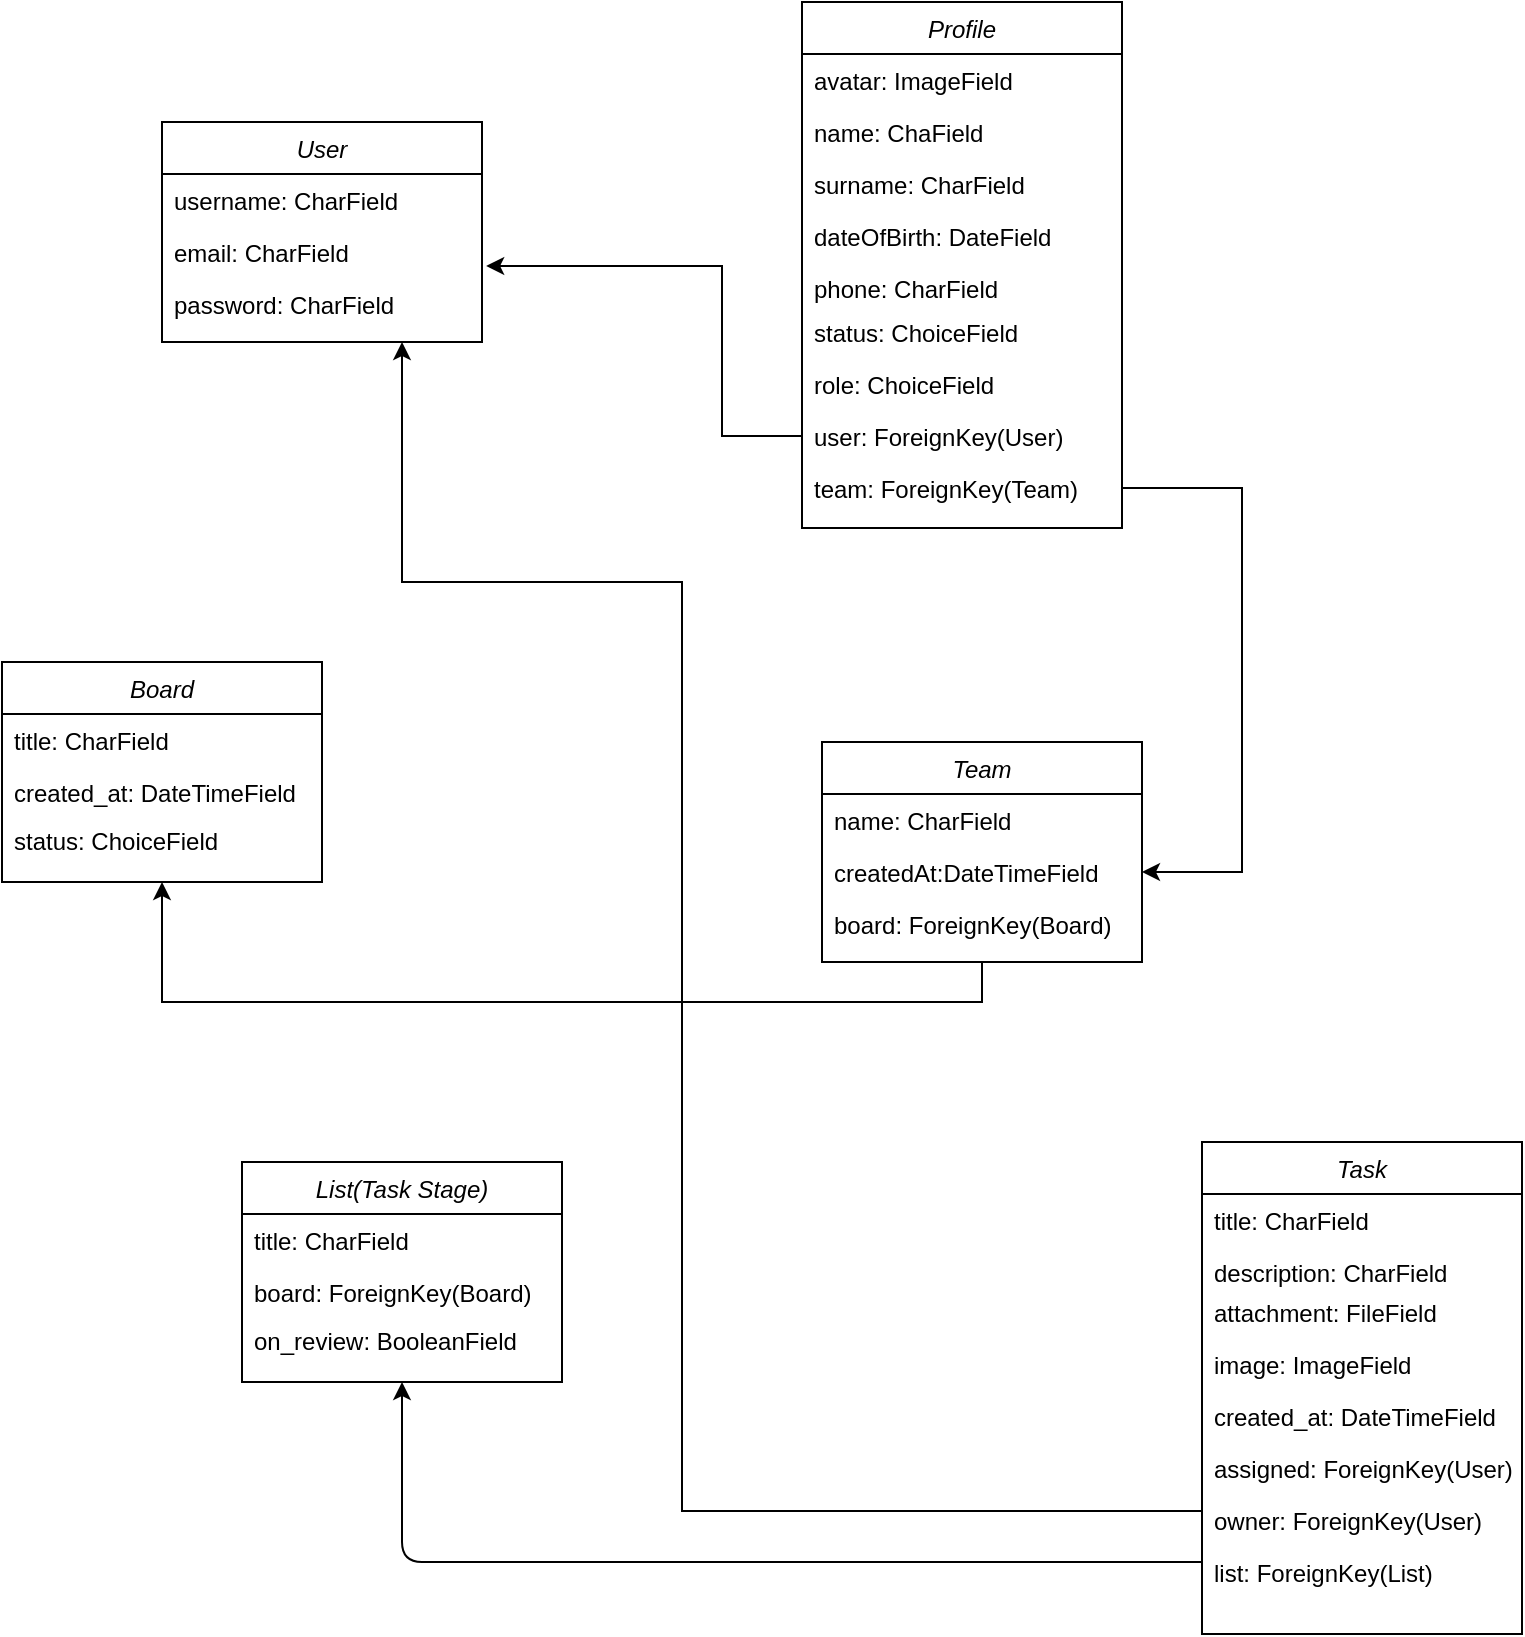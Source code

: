<mxfile version="13.0.0" type="device"><diagram id="C5RBs43oDa-KdzZeNtuy" name="Page-1"><mxGraphModel dx="1395" dy="936" grid="1" gridSize="10" guides="1" tooltips="1" connect="1" arrows="1" fold="1" page="1" pageScale="1" pageWidth="1600" pageHeight="900" math="0" shadow="0"><root><mxCell id="WIyWlLk6GJQsqaUBKTNV-0"/><mxCell id="WIyWlLk6GJQsqaUBKTNV-1" parent="WIyWlLk6GJQsqaUBKTNV-0"/><mxCell id="zkfFHV4jXpPFQw0GAbJ--0" value="User" style="swimlane;fontStyle=2;align=center;verticalAlign=top;childLayout=stackLayout;horizontal=1;startSize=26;horizontalStack=0;resizeParent=1;resizeLast=0;collapsible=1;marginBottom=0;rounded=0;shadow=0;strokeWidth=1;" parent="WIyWlLk6GJQsqaUBKTNV-1" vertex="1"><mxGeometry x="180" y="90" width="160" height="110" as="geometry"><mxRectangle x="230" y="140" width="160" height="26" as="alternateBounds"/></mxGeometry></mxCell><mxCell id="zkfFHV4jXpPFQw0GAbJ--1" value="username: CharField" style="text;align=left;verticalAlign=top;spacingLeft=4;spacingRight=4;overflow=hidden;rotatable=0;points=[[0,0.5],[1,0.5]];portConstraint=eastwest;" parent="zkfFHV4jXpPFQw0GAbJ--0" vertex="1"><mxGeometry y="26" width="160" height="26" as="geometry"/></mxCell><mxCell id="zkfFHV4jXpPFQw0GAbJ--2" value="email: CharField" style="text;align=left;verticalAlign=top;spacingLeft=4;spacingRight=4;overflow=hidden;rotatable=0;points=[[0,0.5],[1,0.5]];portConstraint=eastwest;rounded=0;shadow=0;html=0;" parent="zkfFHV4jXpPFQw0GAbJ--0" vertex="1"><mxGeometry y="52" width="160" height="26" as="geometry"/></mxCell><mxCell id="zkfFHV4jXpPFQw0GAbJ--3" value="password: CharField" style="text;align=left;verticalAlign=top;spacingLeft=4;spacingRight=4;overflow=hidden;rotatable=0;points=[[0,0.5],[1,0.5]];portConstraint=eastwest;rounded=0;shadow=0;html=0;" parent="zkfFHV4jXpPFQw0GAbJ--0" vertex="1"><mxGeometry y="78" width="160" height="26" as="geometry"/></mxCell><mxCell id="4ryL9cHtYEV1q5e05myw-6" value="status: ChoiceField" style="text;align=left;verticalAlign=top;spacingLeft=4;spacingRight=4;overflow=hidden;rotatable=0;points=[[0,0.5],[1,0.5]];portConstraint=eastwest;rounded=0;shadow=0;html=0;" vertex="1" parent="WIyWlLk6GJQsqaUBKTNV-1"><mxGeometry x="500" y="182" width="160" height="26" as="geometry"/></mxCell><mxCell id="4ryL9cHtYEV1q5e05myw-7" value="role: ChoiceField" style="text;align=left;verticalAlign=top;spacingLeft=4;spacingRight=4;overflow=hidden;rotatable=0;points=[[0,0.5],[1,0.5]];portConstraint=eastwest;rounded=0;shadow=0;html=0;" vertex="1" parent="WIyWlLk6GJQsqaUBKTNV-1"><mxGeometry x="500" y="208" width="160" height="26" as="geometry"/></mxCell><mxCell id="4ryL9cHtYEV1q5e05myw-41" style="edgeStyle=orthogonalEdgeStyle;rounded=0;orthogonalLoop=1;jettySize=auto;html=1;entryX=1.013;entryY=0.769;entryDx=0;entryDy=0;entryPerimeter=0;" edge="1" parent="WIyWlLk6GJQsqaUBKTNV-1" source="4ryL9cHtYEV1q5e05myw-8" target="zkfFHV4jXpPFQw0GAbJ--2"><mxGeometry relative="1" as="geometry"><Array as="points"><mxPoint x="460" y="247"/><mxPoint x="460" y="162"/></Array></mxGeometry></mxCell><mxCell id="4ryL9cHtYEV1q5e05myw-8" value="user: ForeignKey(User)" style="text;align=left;verticalAlign=top;spacingLeft=4;spacingRight=4;overflow=hidden;rotatable=0;points=[[0,0.5],[1,0.5]];portConstraint=eastwest;rounded=0;shadow=0;html=0;" vertex="1" parent="WIyWlLk6GJQsqaUBKTNV-1"><mxGeometry x="500" y="234" width="160" height="26" as="geometry"/></mxCell><mxCell id="4ryL9cHtYEV1q5e05myw-42" style="edgeStyle=orthogonalEdgeStyle;rounded=0;orthogonalLoop=1;jettySize=auto;html=1;exitX=1;exitY=0.5;exitDx=0;exitDy=0;entryX=1;entryY=0.5;entryDx=0;entryDy=0;" edge="1" parent="WIyWlLk6GJQsqaUBKTNV-1" source="4ryL9cHtYEV1q5e05myw-10" target="4ryL9cHtYEV1q5e05myw-13"><mxGeometry relative="1" as="geometry"><Array as="points"><mxPoint x="720" y="273"/><mxPoint x="720" y="465"/></Array></mxGeometry></mxCell><mxCell id="4ryL9cHtYEV1q5e05myw-10" value="team: ForeignKey(Team)" style="text;align=left;verticalAlign=top;spacingLeft=4;spacingRight=4;overflow=hidden;rotatable=0;points=[[0,0.5],[1,0.5]];portConstraint=eastwest;rounded=0;shadow=0;html=0;" vertex="1" parent="WIyWlLk6GJQsqaUBKTNV-1"><mxGeometry x="500" y="260" width="160" height="26" as="geometry"/></mxCell><mxCell id="4ryL9cHtYEV1q5e05myw-21" value="status: ChoiceField" style="text;align=left;verticalAlign=top;spacingLeft=4;spacingRight=4;overflow=hidden;rotatable=0;points=[[0,0.5],[1,0.5]];portConstraint=eastwest;" vertex="1" parent="WIyWlLk6GJQsqaUBKTNV-1"><mxGeometry x="100" y="436" width="160" height="26" as="geometry"/></mxCell><mxCell id="4ryL9cHtYEV1q5e05myw-25" value="on_review: BooleanField" style="text;align=left;verticalAlign=top;spacingLeft=4;spacingRight=4;overflow=hidden;rotatable=0;points=[[0,0.5],[1,0.5]];portConstraint=eastwest;" vertex="1" parent="WIyWlLk6GJQsqaUBKTNV-1"><mxGeometry x="220" y="686" width="160" height="26" as="geometry"/></mxCell><mxCell id="4ryL9cHtYEV1q5e05myw-29" value="attachment: FileField&#10;" style="text;align=left;verticalAlign=top;spacingLeft=4;spacingRight=4;overflow=hidden;rotatable=0;points=[[0,0.5],[1,0.5]];portConstraint=eastwest;" vertex="1" parent="WIyWlLk6GJQsqaUBKTNV-1"><mxGeometry x="700" y="672" width="160" height="26" as="geometry"/></mxCell><mxCell id="4ryL9cHtYEV1q5e05myw-33" value="image: ImageField&#10;" style="text;align=left;verticalAlign=top;spacingLeft=4;spacingRight=4;overflow=hidden;rotatable=0;points=[[0,0.5],[1,0.5]];portConstraint=eastwest;" vertex="1" parent="WIyWlLk6GJQsqaUBKTNV-1"><mxGeometry x="700" y="698" width="160" height="26" as="geometry"/></mxCell><mxCell id="4ryL9cHtYEV1q5e05myw-34" value="owner: ForeignKey(User)&#10;" style="text;align=left;verticalAlign=top;spacingLeft=4;spacingRight=4;overflow=hidden;rotatable=0;points=[[0,0.5],[1,0.5]];portConstraint=eastwest;" vertex="1" parent="WIyWlLk6GJQsqaUBKTNV-1"><mxGeometry x="700" y="776" width="160" height="26" as="geometry"/></mxCell><mxCell id="4ryL9cHtYEV1q5e05myw-36" value="list: ForeignKey(List)&#10;" style="text;align=left;verticalAlign=top;spacingLeft=4;spacingRight=4;overflow=hidden;rotatable=0;points=[[0,0.5],[1,0.5]];portConstraint=eastwest;" vertex="1" parent="WIyWlLk6GJQsqaUBKTNV-1"><mxGeometry x="700" y="802" width="160" height="26" as="geometry"/></mxCell><mxCell id="4ryL9cHtYEV1q5e05myw-38" value="created_at: DateTimeField&#10;" style="text;align=left;verticalAlign=top;spacingLeft=4;spacingRight=4;overflow=hidden;rotatable=0;points=[[0,0.5],[1,0.5]];portConstraint=eastwest;" vertex="1" parent="WIyWlLk6GJQsqaUBKTNV-1"><mxGeometry x="700" y="724" width="160" height="26" as="geometry"/></mxCell><mxCell id="4ryL9cHtYEV1q5e05myw-39" value="assigned: ForeignKey(User)&#10;" style="text;align=left;verticalAlign=top;spacingLeft=4;spacingRight=4;overflow=hidden;rotatable=0;points=[[0,0.5],[1,0.5]];portConstraint=eastwest;" vertex="1" parent="WIyWlLk6GJQsqaUBKTNV-1"><mxGeometry x="700" y="750" width="160" height="26" as="geometry"/></mxCell><mxCell id="4ryL9cHtYEV1q5e05myw-0" value="Profile" style="swimlane;fontStyle=2;align=center;verticalAlign=top;childLayout=stackLayout;horizontal=1;startSize=26;horizontalStack=0;resizeParent=1;resizeLast=0;collapsible=1;marginBottom=0;rounded=0;shadow=0;strokeWidth=1;" vertex="1" parent="WIyWlLk6GJQsqaUBKTNV-1"><mxGeometry x="500" y="30" width="160" height="263" as="geometry"><mxRectangle x="230" y="140" width="160" height="26" as="alternateBounds"/></mxGeometry></mxCell><mxCell id="4ryL9cHtYEV1q5e05myw-1" value="avatar: ImageField" style="text;align=left;verticalAlign=top;spacingLeft=4;spacingRight=4;overflow=hidden;rotatable=0;points=[[0,0.5],[1,0.5]];portConstraint=eastwest;" vertex="1" parent="4ryL9cHtYEV1q5e05myw-0"><mxGeometry y="26" width="160" height="26" as="geometry"/></mxCell><mxCell id="4ryL9cHtYEV1q5e05myw-2" value="name: ChaField&#10;" style="text;align=left;verticalAlign=top;spacingLeft=4;spacingRight=4;overflow=hidden;rotatable=0;points=[[0,0.5],[1,0.5]];portConstraint=eastwest;rounded=0;shadow=0;html=0;" vertex="1" parent="4ryL9cHtYEV1q5e05myw-0"><mxGeometry y="52" width="160" height="26" as="geometry"/></mxCell><mxCell id="4ryL9cHtYEV1q5e05myw-3" value="surname: CharField" style="text;align=left;verticalAlign=top;spacingLeft=4;spacingRight=4;overflow=hidden;rotatable=0;points=[[0,0.5],[1,0.5]];portConstraint=eastwest;rounded=0;shadow=0;html=0;" vertex="1" parent="4ryL9cHtYEV1q5e05myw-0"><mxGeometry y="78" width="160" height="26" as="geometry"/></mxCell><mxCell id="4ryL9cHtYEV1q5e05myw-5" value="dateOfBirth: DateField" style="text;align=left;verticalAlign=top;spacingLeft=4;spacingRight=4;overflow=hidden;rotatable=0;points=[[0,0.5],[1,0.5]];portConstraint=eastwest;rounded=0;shadow=0;html=0;" vertex="1" parent="4ryL9cHtYEV1q5e05myw-0"><mxGeometry y="104" width="160" height="26" as="geometry"/></mxCell><mxCell id="4ryL9cHtYEV1q5e05myw-4" value="phone: CharField" style="text;align=left;verticalAlign=top;spacingLeft=4;spacingRight=4;overflow=hidden;rotatable=0;points=[[0,0.5],[1,0.5]];portConstraint=eastwest;rounded=0;shadow=0;html=0;" vertex="1" parent="4ryL9cHtYEV1q5e05myw-0"><mxGeometry y="130" width="160" height="26" as="geometry"/></mxCell><mxCell id="4ryL9cHtYEV1q5e05myw-11" value="Team" style="swimlane;fontStyle=2;align=center;verticalAlign=top;childLayout=stackLayout;horizontal=1;startSize=26;horizontalStack=0;resizeParent=1;resizeLast=0;collapsible=1;marginBottom=0;rounded=0;shadow=0;strokeWidth=1;" vertex="1" parent="WIyWlLk6GJQsqaUBKTNV-1"><mxGeometry x="510" y="400" width="160" height="110" as="geometry"><mxRectangle x="230" y="140" width="160" height="26" as="alternateBounds"/></mxGeometry></mxCell><mxCell id="4ryL9cHtYEV1q5e05myw-12" value="name: CharField" style="text;align=left;verticalAlign=top;spacingLeft=4;spacingRight=4;overflow=hidden;rotatable=0;points=[[0,0.5],[1,0.5]];portConstraint=eastwest;" vertex="1" parent="4ryL9cHtYEV1q5e05myw-11"><mxGeometry y="26" width="160" height="26" as="geometry"/></mxCell><mxCell id="4ryL9cHtYEV1q5e05myw-13" value="createdAt:DateTimeField" style="text;align=left;verticalAlign=top;spacingLeft=4;spacingRight=4;overflow=hidden;rotatable=0;points=[[0,0.5],[1,0.5]];portConstraint=eastwest;rounded=0;shadow=0;html=0;" vertex="1" parent="4ryL9cHtYEV1q5e05myw-11"><mxGeometry y="52" width="160" height="26" as="geometry"/></mxCell><mxCell id="4ryL9cHtYEV1q5e05myw-14" value="board: ForeignKey(Board)" style="text;align=left;verticalAlign=top;spacingLeft=4;spacingRight=4;overflow=hidden;rotatable=0;points=[[0,0.5],[1,0.5]];portConstraint=eastwest;rounded=0;shadow=0;html=0;" vertex="1" parent="4ryL9cHtYEV1q5e05myw-11"><mxGeometry y="78" width="160" height="26" as="geometry"/></mxCell><mxCell id="4ryL9cHtYEV1q5e05myw-44" style="edgeStyle=orthogonalEdgeStyle;rounded=0;orthogonalLoop=1;jettySize=auto;html=1;exitX=0.5;exitY=1;exitDx=0;exitDy=0;entryX=0.5;entryY=1;entryDx=0;entryDy=0;" edge="1" parent="WIyWlLk6GJQsqaUBKTNV-1" source="4ryL9cHtYEV1q5e05myw-11" target="4ryL9cHtYEV1q5e05myw-15"><mxGeometry relative="1" as="geometry"><Array as="points"><mxPoint x="590" y="530"/><mxPoint x="180" y="530"/></Array></mxGeometry></mxCell><mxCell id="4ryL9cHtYEV1q5e05myw-15" value="Board" style="swimlane;fontStyle=2;align=center;verticalAlign=top;childLayout=stackLayout;horizontal=1;startSize=26;horizontalStack=0;resizeParent=1;resizeLast=0;collapsible=1;marginBottom=0;rounded=0;shadow=0;strokeWidth=1;" vertex="1" parent="WIyWlLk6GJQsqaUBKTNV-1"><mxGeometry x="100" y="360" width="160" height="110" as="geometry"><mxRectangle x="230" y="140" width="160" height="26" as="alternateBounds"/></mxGeometry></mxCell><mxCell id="4ryL9cHtYEV1q5e05myw-16" value="title: CharField" style="text;align=left;verticalAlign=top;spacingLeft=4;spacingRight=4;overflow=hidden;rotatable=0;points=[[0,0.5],[1,0.5]];portConstraint=eastwest;" vertex="1" parent="4ryL9cHtYEV1q5e05myw-15"><mxGeometry y="26" width="160" height="26" as="geometry"/></mxCell><mxCell id="4ryL9cHtYEV1q5e05myw-20" value="created_at: DateTimeField" style="text;align=left;verticalAlign=top;spacingLeft=4;spacingRight=4;overflow=hidden;rotatable=0;points=[[0,0.5],[1,0.5]];portConstraint=eastwest;" vertex="1" parent="4ryL9cHtYEV1q5e05myw-15"><mxGeometry y="52" width="160" height="26" as="geometry"/></mxCell><mxCell id="4ryL9cHtYEV1q5e05myw-22" value="List(Task Stage)" style="swimlane;fontStyle=2;align=center;verticalAlign=top;childLayout=stackLayout;horizontal=1;startSize=26;horizontalStack=0;resizeParent=1;resizeLast=0;collapsible=1;marginBottom=0;rounded=0;shadow=0;strokeWidth=1;" vertex="1" parent="WIyWlLk6GJQsqaUBKTNV-1"><mxGeometry x="220" y="610" width="160" height="110" as="geometry"><mxRectangle x="230" y="140" width="160" height="26" as="alternateBounds"/></mxGeometry></mxCell><mxCell id="4ryL9cHtYEV1q5e05myw-23" value="title: CharField" style="text;align=left;verticalAlign=top;spacingLeft=4;spacingRight=4;overflow=hidden;rotatable=0;points=[[0,0.5],[1,0.5]];portConstraint=eastwest;" vertex="1" parent="4ryL9cHtYEV1q5e05myw-22"><mxGeometry y="26" width="160" height="26" as="geometry"/></mxCell><mxCell id="4ryL9cHtYEV1q5e05myw-24" value="board: ForeignKey(Board)" style="text;align=left;verticalAlign=top;spacingLeft=4;spacingRight=4;overflow=hidden;rotatable=0;points=[[0,0.5],[1,0.5]];portConstraint=eastwest;" vertex="1" parent="4ryL9cHtYEV1q5e05myw-22"><mxGeometry y="52" width="160" height="26" as="geometry"/></mxCell><mxCell id="4ryL9cHtYEV1q5e05myw-45" style="edgeStyle=orthogonalEdgeStyle;rounded=0;orthogonalLoop=1;jettySize=auto;html=1;exitX=0;exitY=0.75;exitDx=0;exitDy=0;entryX=0.75;entryY=1;entryDx=0;entryDy=0;" edge="1" parent="WIyWlLk6GJQsqaUBKTNV-1" source="4ryL9cHtYEV1q5e05myw-30" target="zkfFHV4jXpPFQw0GAbJ--0"><mxGeometry relative="1" as="geometry"><Array as="points"><mxPoint x="440" y="785"/><mxPoint x="440" y="320"/><mxPoint x="300" y="320"/></Array></mxGeometry></mxCell><mxCell id="4ryL9cHtYEV1q5e05myw-30" value="Task" style="swimlane;fontStyle=2;align=center;verticalAlign=top;childLayout=stackLayout;horizontal=1;startSize=26;horizontalStack=0;resizeParent=1;resizeLast=0;collapsible=1;marginBottom=0;rounded=0;shadow=0;strokeWidth=1;" vertex="1" parent="WIyWlLk6GJQsqaUBKTNV-1"><mxGeometry x="700" y="600" width="160" height="246" as="geometry"><mxRectangle x="230" y="140" width="160" height="26" as="alternateBounds"/></mxGeometry></mxCell><mxCell id="4ryL9cHtYEV1q5e05myw-31" value="title: CharField" style="text;align=left;verticalAlign=top;spacingLeft=4;spacingRight=4;overflow=hidden;rotatable=0;points=[[0,0.5],[1,0.5]];portConstraint=eastwest;" vertex="1" parent="4ryL9cHtYEV1q5e05myw-30"><mxGeometry y="26" width="160" height="26" as="geometry"/></mxCell><mxCell id="4ryL9cHtYEV1q5e05myw-32" value="description: CharField" style="text;align=left;verticalAlign=top;spacingLeft=4;spacingRight=4;overflow=hidden;rotatable=0;points=[[0,0.5],[1,0.5]];portConstraint=eastwest;" vertex="1" parent="4ryL9cHtYEV1q5e05myw-30"><mxGeometry y="52" width="160" height="26" as="geometry"/></mxCell><mxCell id="4ryL9cHtYEV1q5e05myw-46" value="" style="endArrow=classic;html=1;entryX=0.5;entryY=1;entryDx=0;entryDy=0;" edge="1" parent="WIyWlLk6GJQsqaUBKTNV-1" target="4ryL9cHtYEV1q5e05myw-22"><mxGeometry width="50" height="50" relative="1" as="geometry"><mxPoint x="700" y="810" as="sourcePoint"/><mxPoint x="550" y="440" as="targetPoint"/><Array as="points"><mxPoint x="300" y="810"/></Array></mxGeometry></mxCell></root></mxGraphModel></diagram></mxfile>